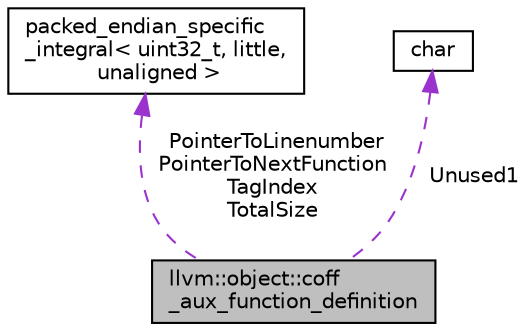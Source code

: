 digraph "llvm::object::coff_aux_function_definition"
{
 // LATEX_PDF_SIZE
  bgcolor="transparent";
  edge [fontname="Helvetica",fontsize="10",labelfontname="Helvetica",labelfontsize="10"];
  node [fontname="Helvetica",fontsize="10",shape="box"];
  Node1 [label="llvm::object::coff\l_aux_function_definition",height=0.2,width=0.4,color="black", fillcolor="grey75", style="filled", fontcolor="black",tooltip=" "];
  Node2 -> Node1 [dir="back",color="darkorchid3",fontsize="10",style="dashed",label=" PointerToLinenumber\nPointerToNextFunction\nTagIndex\nTotalSize" ,fontname="Helvetica"];
  Node2 [label="packed_endian_specific\l_integral\< uint32_t, little,\l unaligned \>",height=0.2,width=0.4,color="black",tooltip=" "];
  Node3 -> Node1 [dir="back",color="darkorchid3",fontsize="10",style="dashed",label=" Unused1" ,fontname="Helvetica"];
  Node3 [label="char",height=0.2,width=0.4,color="black",URL="$classchar.html",tooltip=" "];
}

